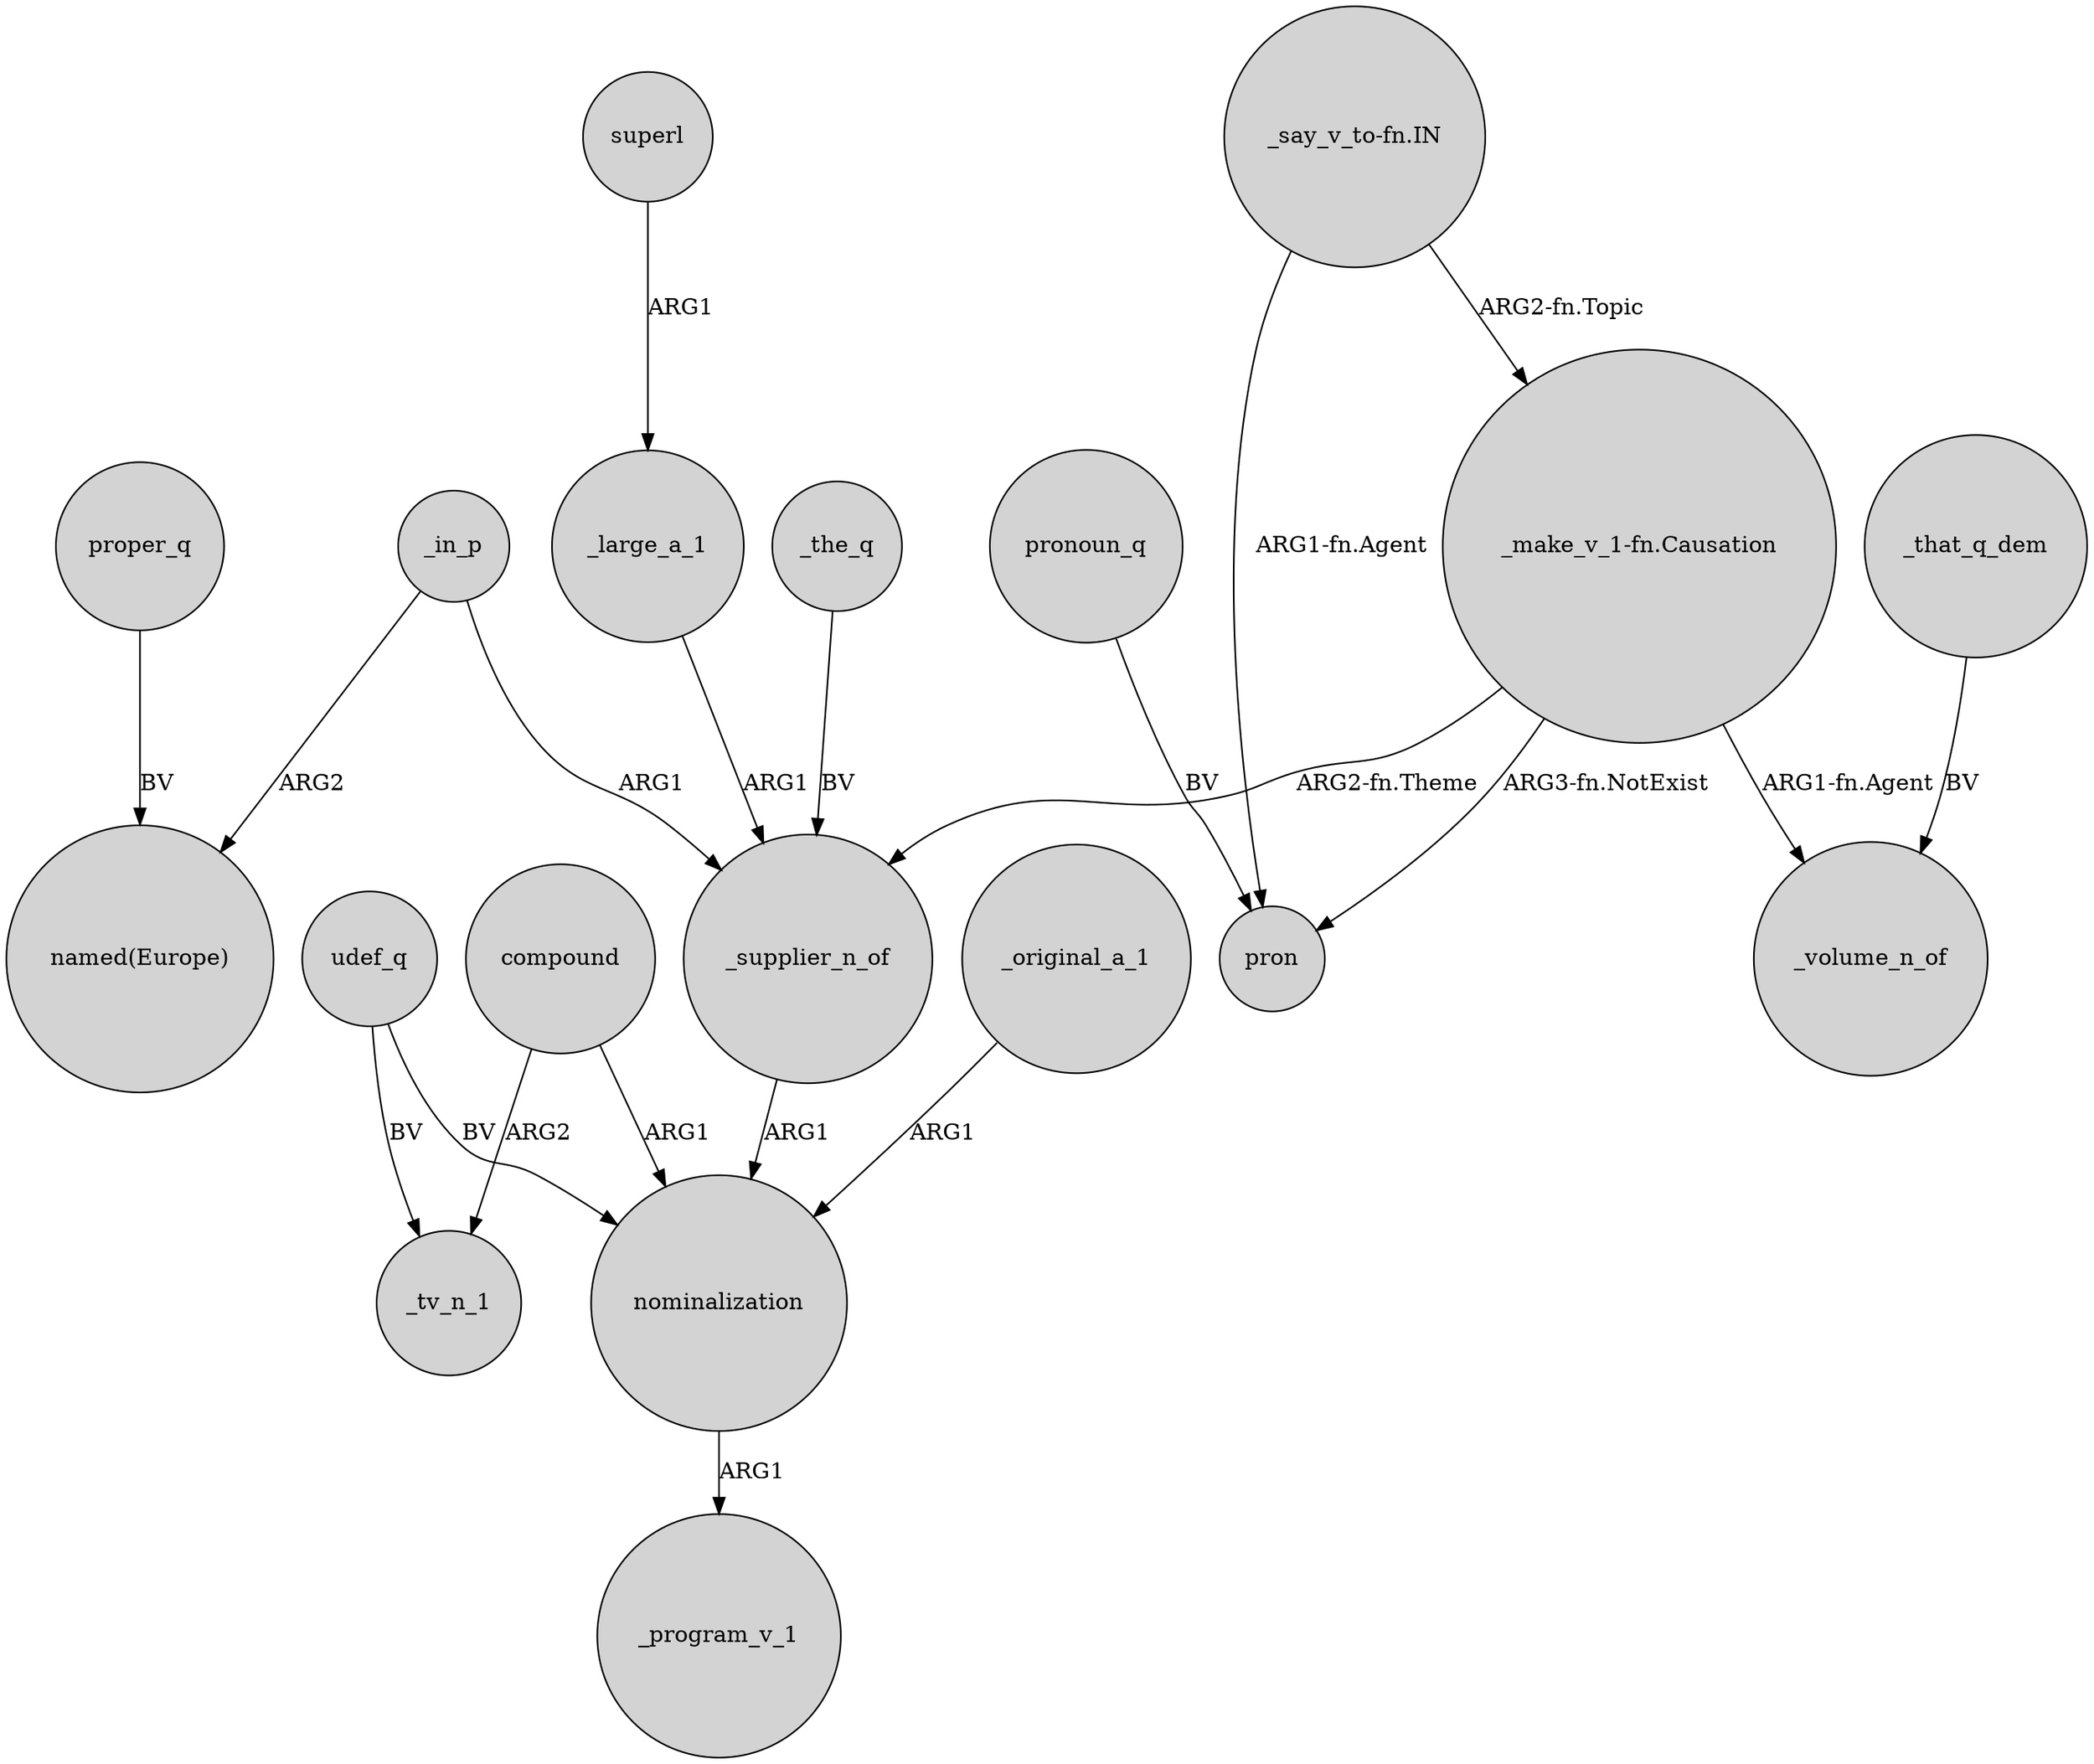 digraph {
	node [shape=circle style=filled]
	superl -> _large_a_1 [label=ARG1]
	_in_p -> _supplier_n_of [label=ARG1]
	"_make_v_1-fn.Causation" -> _volume_n_of [label="ARG1-fn.Agent"]
	compound -> _tv_n_1 [label=ARG2]
	udef_q -> _tv_n_1 [label=BV]
	_in_p -> "named(Europe)" [label=ARG2]
	_original_a_1 -> nominalization [label=ARG1]
	nominalization -> _program_v_1 [label=ARG1]
	_large_a_1 -> _supplier_n_of [label=ARG1]
	pronoun_q -> pron [label=BV]
	"_make_v_1-fn.Causation" -> pron [label="ARG3-fn.NotExist"]
	proper_q -> "named(Europe)" [label=BV]
	_the_q -> _supplier_n_of [label=BV]
	udef_q -> nominalization [label=BV]
	"_make_v_1-fn.Causation" -> _supplier_n_of [label="ARG2-fn.Theme"]
	"_say_v_to-fn.IN" -> pron [label="ARG1-fn.Agent"]
	"_say_v_to-fn.IN" -> "_make_v_1-fn.Causation" [label="ARG2-fn.Topic"]
	_that_q_dem -> _volume_n_of [label=BV]
	compound -> nominalization [label=ARG1]
	_supplier_n_of -> nominalization [label=ARG1]
}

